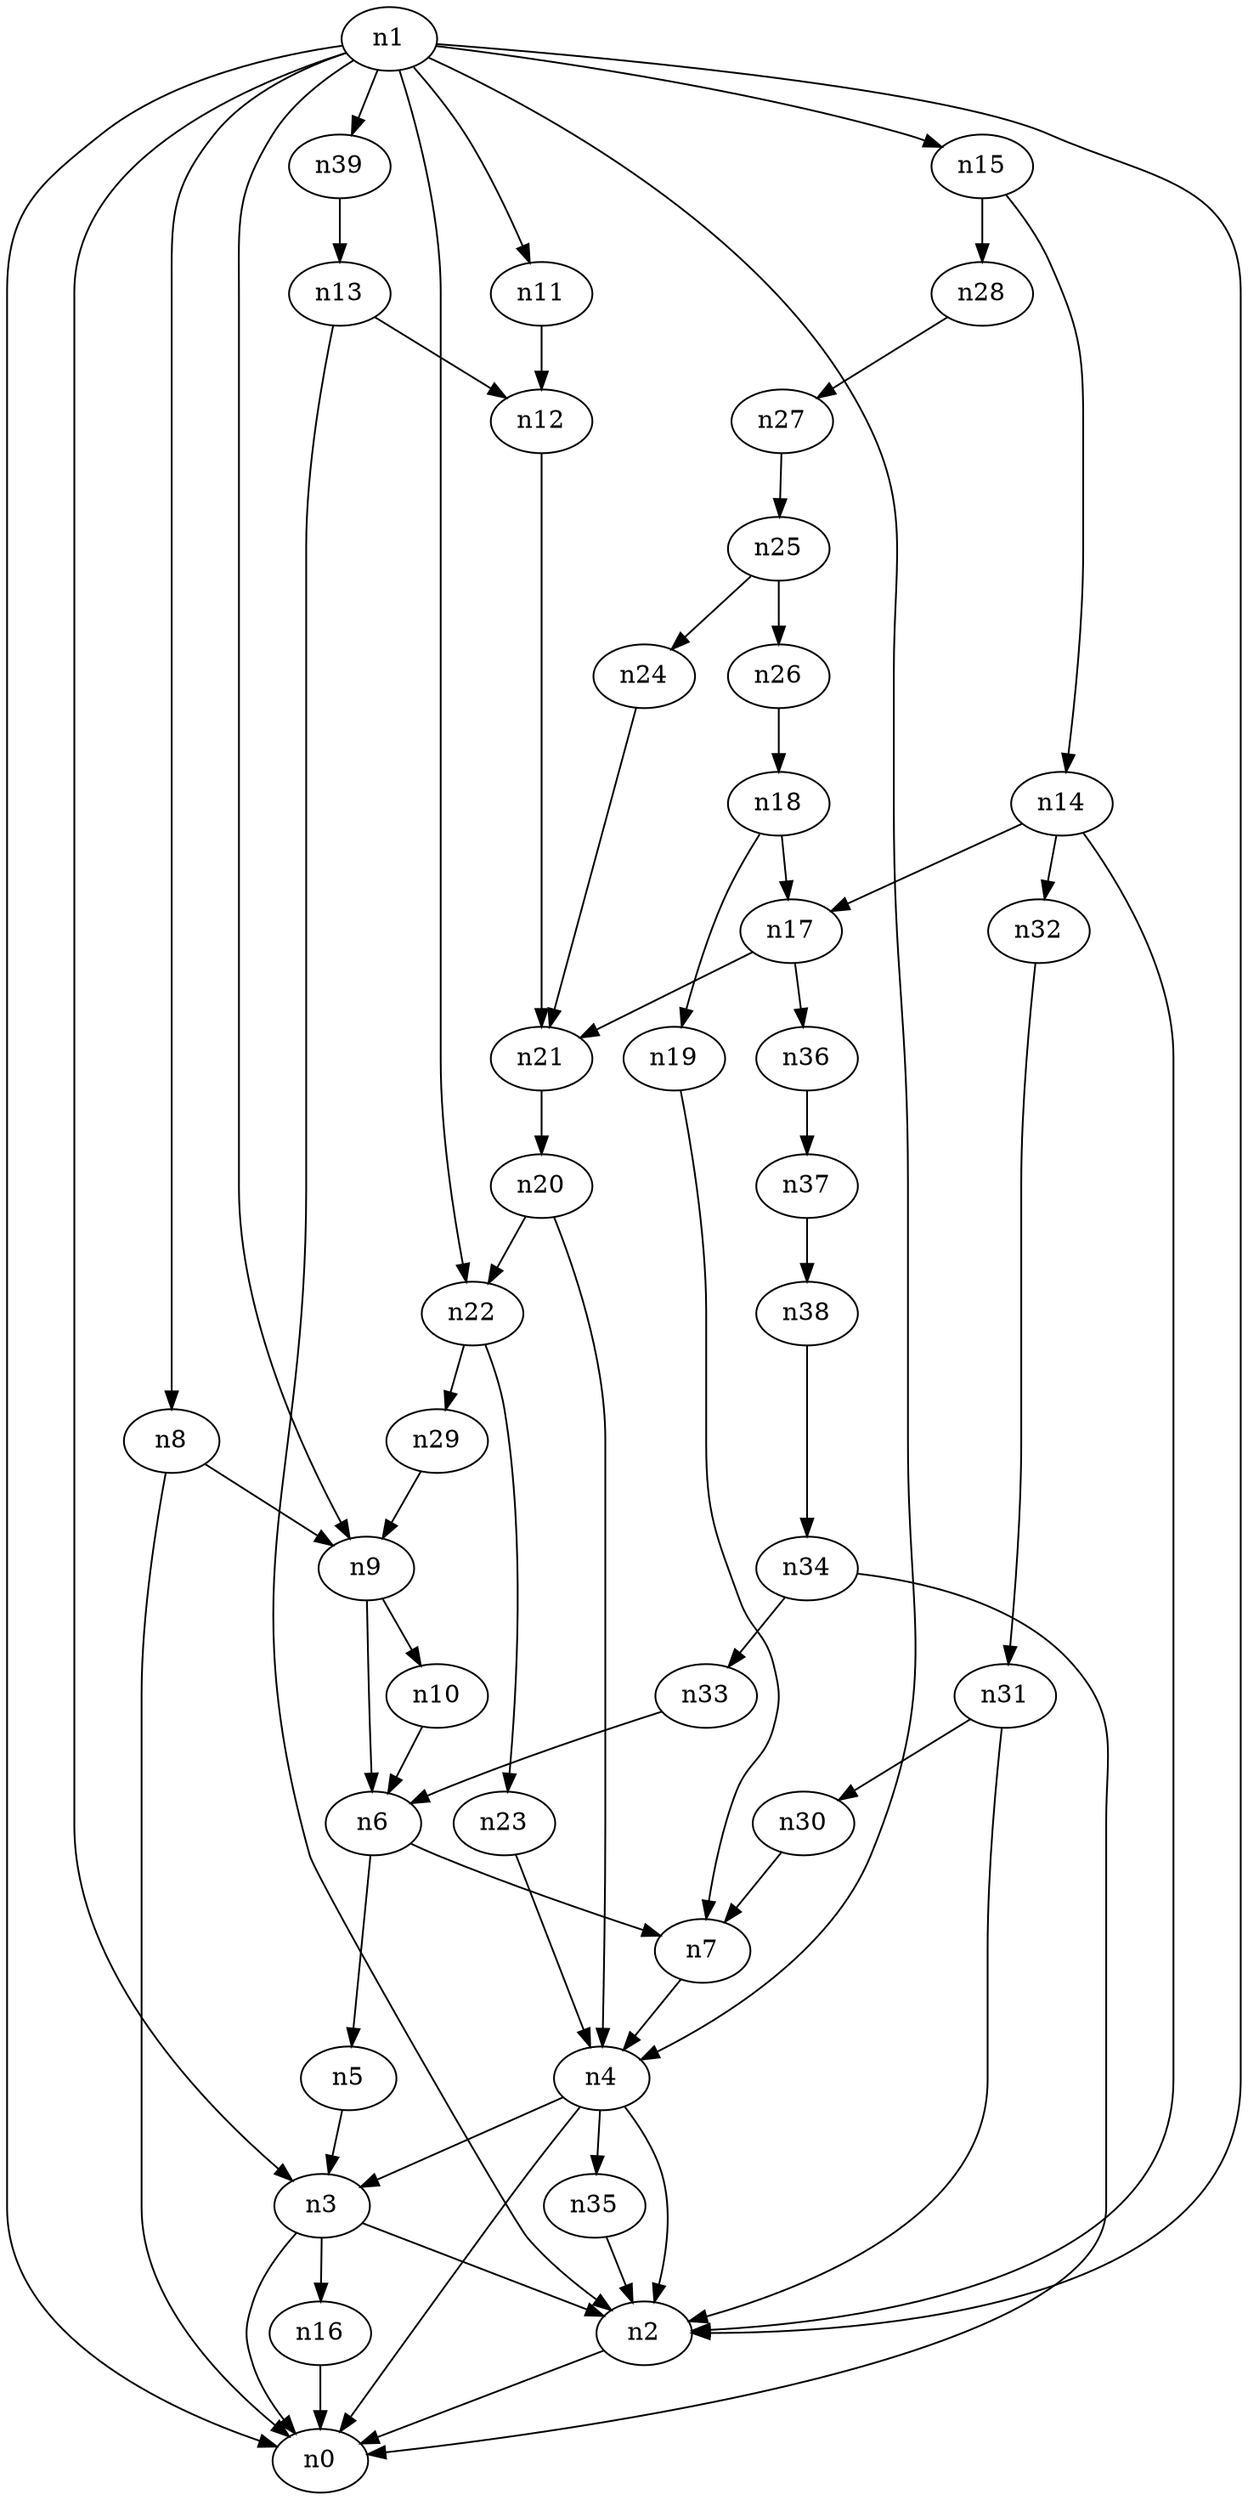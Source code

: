 digraph G {
	n1 -> n0	 [_graphml_id=e0];
	n1 -> n2	 [_graphml_id=e1];
	n1 -> n3	 [_graphml_id=e6];
	n1 -> n4	 [_graphml_id=e9];
	n1 -> n8	 [_graphml_id=e29];
	n1 -> n9	 [_graphml_id=e16];
	n1 -> n11	 [_graphml_id=e20];
	n1 -> n15	 [_graphml_id=e26];
	n1 -> n22	 [_graphml_id=e37];
	n1 -> n39	 [_graphml_id=e66];
	n2 -> n0	 [_graphml_id=e5];
	n3 -> n0	 [_graphml_id=e8];
	n3 -> n2	 [_graphml_id=e2];
	n3 -> n16	 [_graphml_id=e27];
	n4 -> n0	 [_graphml_id=e4];
	n4 -> n2	 [_graphml_id=e7];
	n4 -> n3	 [_graphml_id=e3];
	n4 -> n35	 [_graphml_id=e59];
	n5 -> n3	 [_graphml_id=e10];
	n6 -> n5	 [_graphml_id=e11];
	n6 -> n7	 [_graphml_id=e12];
	n7 -> n4	 [_graphml_id=e13];
	n8 -> n0	 [_graphml_id=e14];
	n8 -> n9	 [_graphml_id=e15];
	n9 -> n6	 [_graphml_id=e19];
	n9 -> n10	 [_graphml_id=e17];
	n10 -> n6	 [_graphml_id=e18];
	n11 -> n12	 [_graphml_id=e21];
	n12 -> n21	 [_graphml_id=e50];
	n13 -> n2	 [_graphml_id=e23];
	n13 -> n12	 [_graphml_id=e22];
	n14 -> n2	 [_graphml_id=e24];
	n14 -> n17	 [_graphml_id=e30];
	n14 -> n32	 [_graphml_id=e54];
	n15 -> n14	 [_graphml_id=e25];
	n15 -> n28	 [_graphml_id=e47];
	n16 -> n0	 [_graphml_id=e28];
	n17 -> n21	 [_graphml_id=e36];
	n17 -> n36	 [_graphml_id=e61];
	n18 -> n17	 [_graphml_id=e31];
	n18 -> n19	 [_graphml_id=e32];
	n19 -> n7	 [_graphml_id=e33];
	n20 -> n4	 [_graphml_id=e34];
	n20 -> n22	 [_graphml_id=e38];
	n21 -> n20	 [_graphml_id=e35];
	n22 -> n23	 [_graphml_id=e40];
	n22 -> n29	 [_graphml_id=e49];
	n23 -> n4	 [_graphml_id=e39];
	n24 -> n21	 [_graphml_id=e41];
	n25 -> n24	 [_graphml_id=e42];
	n25 -> n26	 [_graphml_id=e43];
	n26 -> n18	 [_graphml_id=e44];
	n27 -> n25	 [_graphml_id=e45];
	n28 -> n27	 [_graphml_id=e46];
	n29 -> n9	 [_graphml_id=e48];
	n30 -> n7	 [_graphml_id=e51];
	n31 -> n2	 [_graphml_id=e60];
	n31 -> n30	 [_graphml_id=e52];
	n32 -> n31	 [_graphml_id=e53];
	n33 -> n6	 [_graphml_id=e55];
	n34 -> n0	 [_graphml_id=e57];
	n34 -> n33	 [_graphml_id=e56];
	n35 -> n2	 [_graphml_id=e58];
	n36 -> n37	 [_graphml_id=e62];
	n37 -> n38	 [_graphml_id=e63];
	n38 -> n34	 [_graphml_id=e64];
	n39 -> n13	 [_graphml_id=e65];
}
